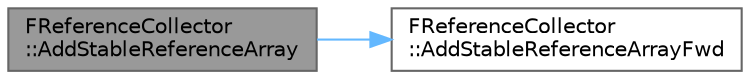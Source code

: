 digraph "FReferenceCollector::AddStableReferenceArray"
{
 // INTERACTIVE_SVG=YES
 // LATEX_PDF_SIZE
  bgcolor="transparent";
  edge [fontname=Helvetica,fontsize=10,labelfontname=Helvetica,labelfontsize=10];
  node [fontname=Helvetica,fontsize=10,shape=box,height=0.2,width=0.4];
  rankdir="LR";
  Node1 [id="Node000001",label="FReferenceCollector\l::AddStableReferenceArray",height=0.2,width=0.4,color="gray40", fillcolor="grey60", style="filled", fontcolor="black",tooltip=" "];
  Node1 -> Node2 [id="edge1_Node000001_Node000002",color="steelblue1",style="solid",tooltip=" "];
  Node2 [id="Node000002",label="FReferenceCollector\l::AddStableReferenceArrayFwd",height=0.2,width=0.4,color="grey40", fillcolor="white", style="filled",URL="$d9/d05/classFReferenceCollector.html#a92c96a44e5bf76a41c84e6487b75c121",tooltip=" "];
}
